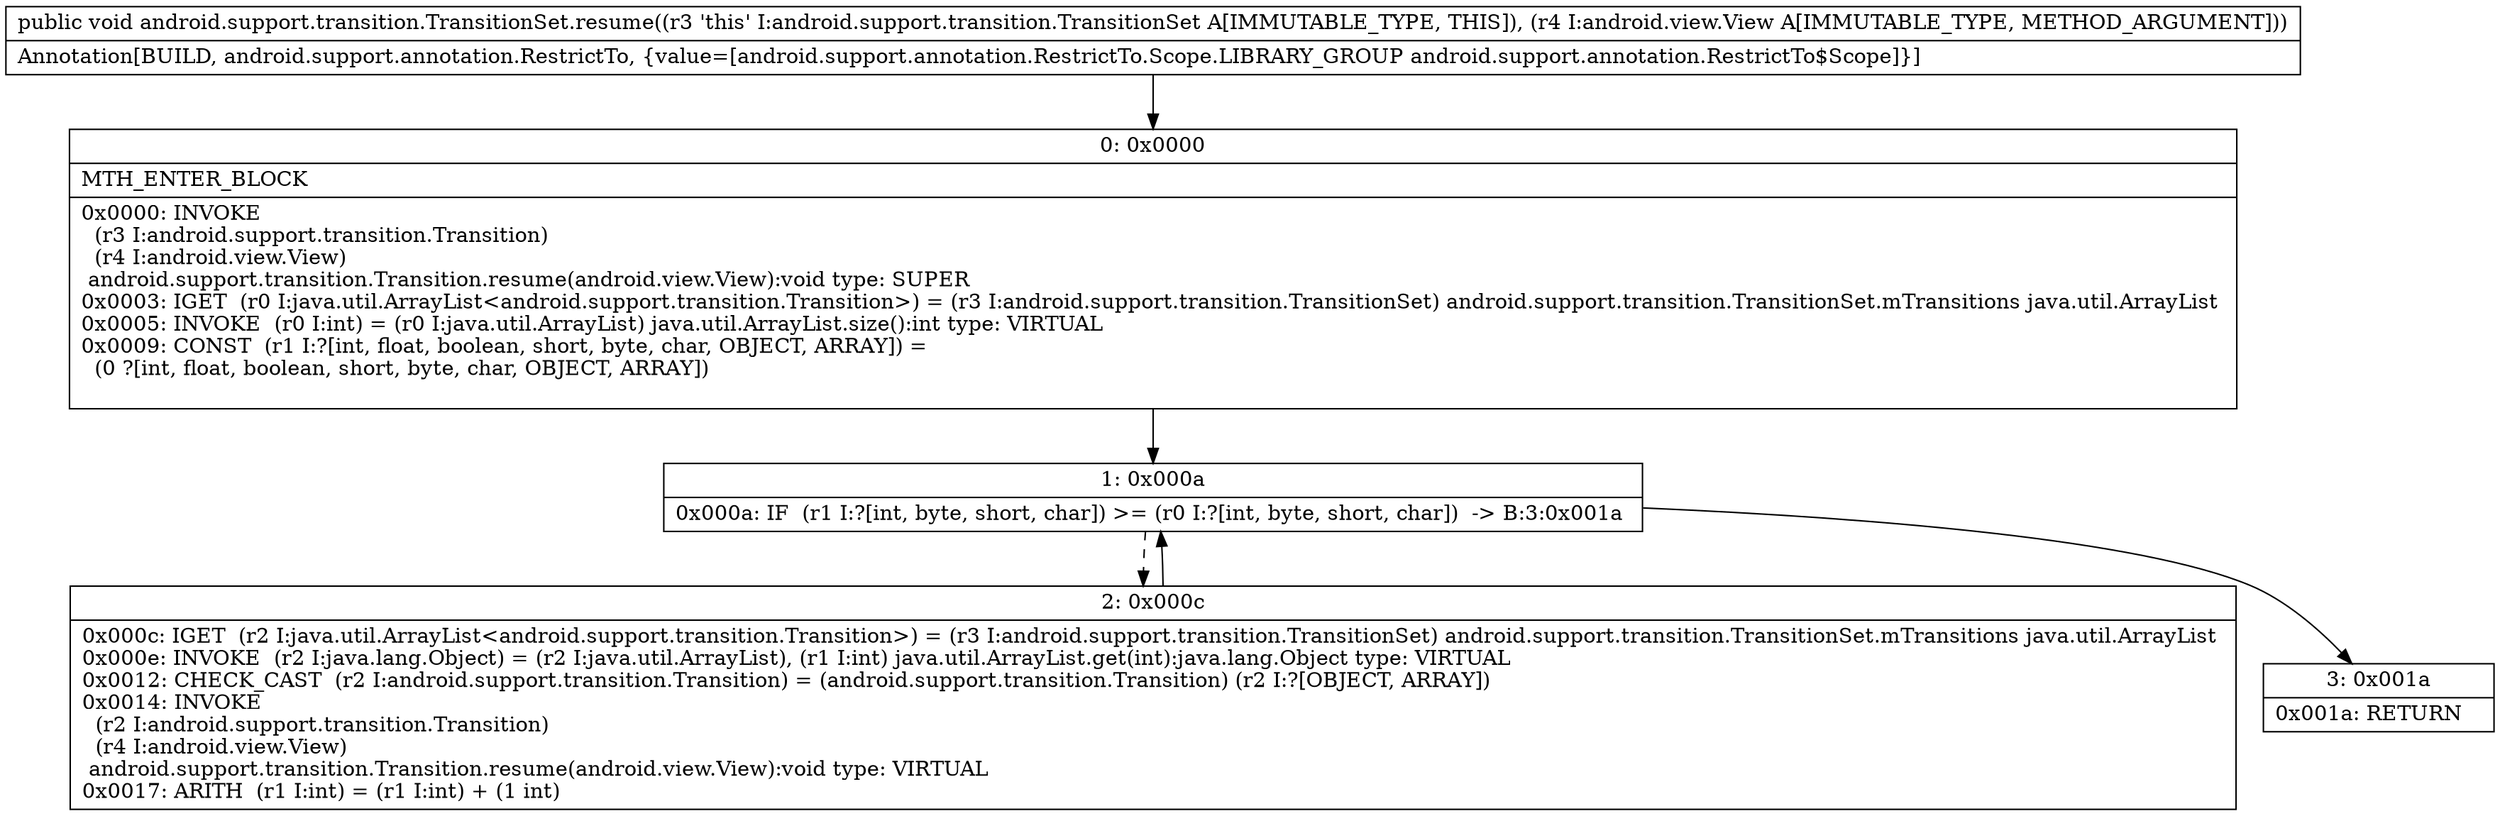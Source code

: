 digraph "CFG forandroid.support.transition.TransitionSet.resume(Landroid\/view\/View;)V" {
Node_0 [shape=record,label="{0\:\ 0x0000|MTH_ENTER_BLOCK\l|0x0000: INVOKE  \l  (r3 I:android.support.transition.Transition)\l  (r4 I:android.view.View)\l android.support.transition.Transition.resume(android.view.View):void type: SUPER \l0x0003: IGET  (r0 I:java.util.ArrayList\<android.support.transition.Transition\>) = (r3 I:android.support.transition.TransitionSet) android.support.transition.TransitionSet.mTransitions java.util.ArrayList \l0x0005: INVOKE  (r0 I:int) = (r0 I:java.util.ArrayList) java.util.ArrayList.size():int type: VIRTUAL \l0x0009: CONST  (r1 I:?[int, float, boolean, short, byte, char, OBJECT, ARRAY]) = \l  (0 ?[int, float, boolean, short, byte, char, OBJECT, ARRAY])\l \l}"];
Node_1 [shape=record,label="{1\:\ 0x000a|0x000a: IF  (r1 I:?[int, byte, short, char]) \>= (r0 I:?[int, byte, short, char])  \-\> B:3:0x001a \l}"];
Node_2 [shape=record,label="{2\:\ 0x000c|0x000c: IGET  (r2 I:java.util.ArrayList\<android.support.transition.Transition\>) = (r3 I:android.support.transition.TransitionSet) android.support.transition.TransitionSet.mTransitions java.util.ArrayList \l0x000e: INVOKE  (r2 I:java.lang.Object) = (r2 I:java.util.ArrayList), (r1 I:int) java.util.ArrayList.get(int):java.lang.Object type: VIRTUAL \l0x0012: CHECK_CAST  (r2 I:android.support.transition.Transition) = (android.support.transition.Transition) (r2 I:?[OBJECT, ARRAY]) \l0x0014: INVOKE  \l  (r2 I:android.support.transition.Transition)\l  (r4 I:android.view.View)\l android.support.transition.Transition.resume(android.view.View):void type: VIRTUAL \l0x0017: ARITH  (r1 I:int) = (r1 I:int) + (1 int) \l}"];
Node_3 [shape=record,label="{3\:\ 0x001a|0x001a: RETURN   \l}"];
MethodNode[shape=record,label="{public void android.support.transition.TransitionSet.resume((r3 'this' I:android.support.transition.TransitionSet A[IMMUTABLE_TYPE, THIS]), (r4 I:android.view.View A[IMMUTABLE_TYPE, METHOD_ARGUMENT]))  | Annotation[BUILD, android.support.annotation.RestrictTo, \{value=[android.support.annotation.RestrictTo.Scope.LIBRARY_GROUP android.support.annotation.RestrictTo$Scope]\}]\l}"];
MethodNode -> Node_0;
Node_0 -> Node_1;
Node_1 -> Node_2[style=dashed];
Node_1 -> Node_3;
Node_2 -> Node_1;
}

